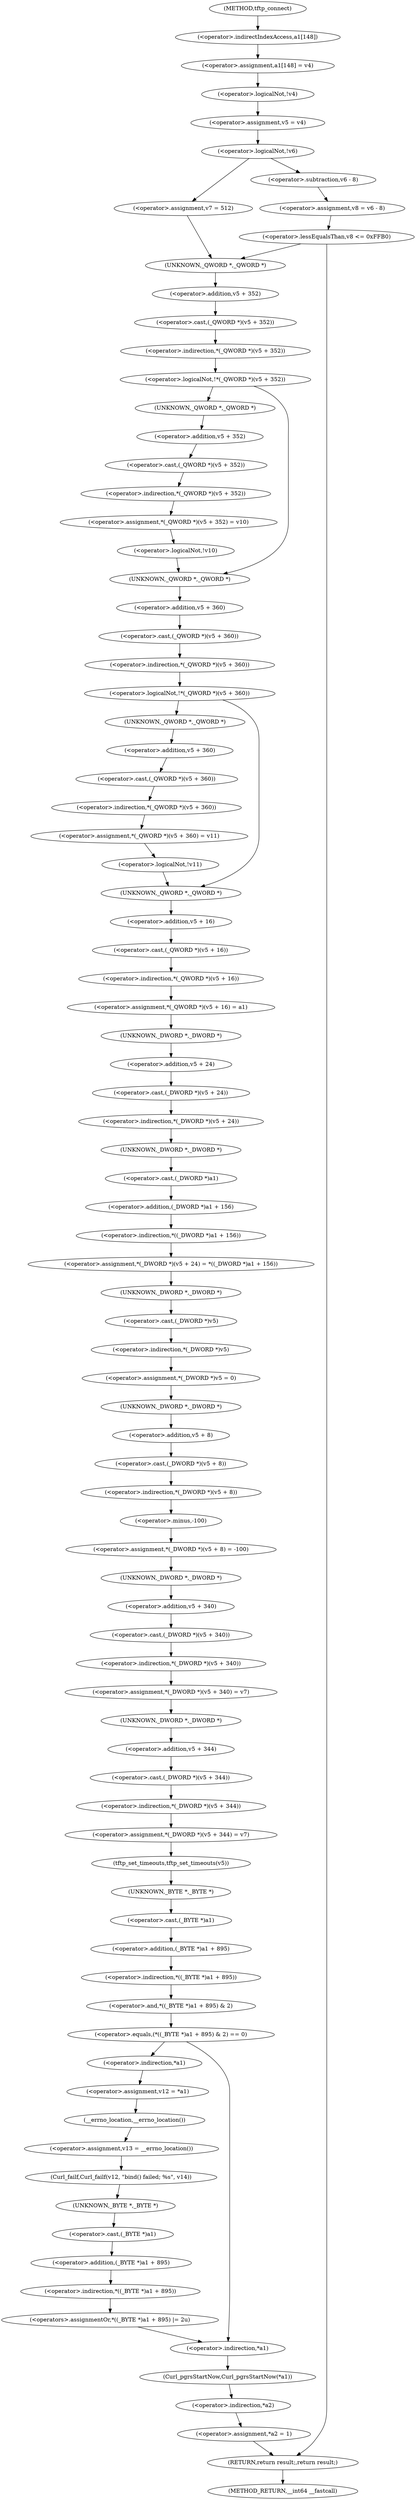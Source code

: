 digraph tftp_connect {  
"1000129" [label = "(<operator>.assignment,a1[148] = v4)" ]
"1000130" [label = "(<operator>.indirectIndexAccess,a1[148])" ]
"1000135" [label = "(<operator>.logicalNot,!v4)" ]
"1000138" [label = "(<operator>.assignment,v5 = v4)" ]
"1000142" [label = "(<operator>.logicalNot,!v6)" ]
"1000145" [label = "(<operator>.assignment,v7 = 512)" ]
"1000149" [label = "(<operator>.assignment,v8 = v6 - 8)" ]
"1000151" [label = "(<operator>.subtraction,v6 - 8)" ]
"1000156" [label = "(<operator>.lessEqualsThan,v8 <= 0xFFB0)" ]
"1000162" [label = "(<operator>.logicalNot,!*(_QWORD *)(v5 + 352))" ]
"1000163" [label = "(<operator>.indirection,*(_QWORD *)(v5 + 352))" ]
"1000164" [label = "(<operator>.cast,(_QWORD *)(v5 + 352))" ]
"1000165" [label = "(UNKNOWN,_QWORD *,_QWORD *)" ]
"1000166" [label = "(<operator>.addition,v5 + 352)" ]
"1000170" [label = "(<operator>.assignment,*(_QWORD *)(v5 + 352) = v10)" ]
"1000171" [label = "(<operator>.indirection,*(_QWORD *)(v5 + 352))" ]
"1000172" [label = "(<operator>.cast,(_QWORD *)(v5 + 352))" ]
"1000173" [label = "(UNKNOWN,_QWORD *,_QWORD *)" ]
"1000174" [label = "(<operator>.addition,v5 + 352)" ]
"1000179" [label = "(<operator>.logicalNot,!v10)" ]
"1000183" [label = "(<operator>.logicalNot,!*(_QWORD *)(v5 + 360))" ]
"1000184" [label = "(<operator>.indirection,*(_QWORD *)(v5 + 360))" ]
"1000185" [label = "(<operator>.cast,(_QWORD *)(v5 + 360))" ]
"1000186" [label = "(UNKNOWN,_QWORD *,_QWORD *)" ]
"1000187" [label = "(<operator>.addition,v5 + 360)" ]
"1000191" [label = "(<operator>.assignment,*(_QWORD *)(v5 + 360) = v11)" ]
"1000192" [label = "(<operator>.indirection,*(_QWORD *)(v5 + 360))" ]
"1000193" [label = "(<operator>.cast,(_QWORD *)(v5 + 360))" ]
"1000194" [label = "(UNKNOWN,_QWORD *,_QWORD *)" ]
"1000195" [label = "(<operator>.addition,v5 + 360)" ]
"1000200" [label = "(<operator>.logicalNot,!v11)" ]
"1000203" [label = "(<operator>.assignment,*(_QWORD *)(v5 + 16) = a1)" ]
"1000204" [label = "(<operator>.indirection,*(_QWORD *)(v5 + 16))" ]
"1000205" [label = "(<operator>.cast,(_QWORD *)(v5 + 16))" ]
"1000206" [label = "(UNKNOWN,_QWORD *,_QWORD *)" ]
"1000207" [label = "(<operator>.addition,v5 + 16)" ]
"1000211" [label = "(<operator>.assignment,*(_DWORD *)(v5 + 24) = *((_DWORD *)a1 + 156))" ]
"1000212" [label = "(<operator>.indirection,*(_DWORD *)(v5 + 24))" ]
"1000213" [label = "(<operator>.cast,(_DWORD *)(v5 + 24))" ]
"1000214" [label = "(UNKNOWN,_DWORD *,_DWORD *)" ]
"1000215" [label = "(<operator>.addition,v5 + 24)" ]
"1000218" [label = "(<operator>.indirection,*((_DWORD *)a1 + 156))" ]
"1000219" [label = "(<operator>.addition,(_DWORD *)a1 + 156)" ]
"1000220" [label = "(<operator>.cast,(_DWORD *)a1)" ]
"1000221" [label = "(UNKNOWN,_DWORD *,_DWORD *)" ]
"1000224" [label = "(<operator>.assignment,*(_DWORD *)v5 = 0)" ]
"1000225" [label = "(<operator>.indirection,*(_DWORD *)v5)" ]
"1000226" [label = "(<operator>.cast,(_DWORD *)v5)" ]
"1000227" [label = "(UNKNOWN,_DWORD *,_DWORD *)" ]
"1000230" [label = "(<operator>.assignment,*(_DWORD *)(v5 + 8) = -100)" ]
"1000231" [label = "(<operator>.indirection,*(_DWORD *)(v5 + 8))" ]
"1000232" [label = "(<operator>.cast,(_DWORD *)(v5 + 8))" ]
"1000233" [label = "(UNKNOWN,_DWORD *,_DWORD *)" ]
"1000234" [label = "(<operator>.addition,v5 + 8)" ]
"1000237" [label = "(<operator>.minus,-100)" ]
"1000239" [label = "(<operator>.assignment,*(_DWORD *)(v5 + 340) = v7)" ]
"1000240" [label = "(<operator>.indirection,*(_DWORD *)(v5 + 340))" ]
"1000241" [label = "(<operator>.cast,(_DWORD *)(v5 + 340))" ]
"1000242" [label = "(UNKNOWN,_DWORD *,_DWORD *)" ]
"1000243" [label = "(<operator>.addition,v5 + 340)" ]
"1000247" [label = "(<operator>.assignment,*(_DWORD *)(v5 + 344) = v7)" ]
"1000248" [label = "(<operator>.indirection,*(_DWORD *)(v5 + 344))" ]
"1000249" [label = "(<operator>.cast,(_DWORD *)(v5 + 344))" ]
"1000250" [label = "(UNKNOWN,_DWORD *,_DWORD *)" ]
"1000251" [label = "(<operator>.addition,v5 + 344)" ]
"1000255" [label = "(tftp_set_timeouts,tftp_set_timeouts(v5))" ]
"1000258" [label = "(<operator>.equals,(*((_BYTE *)a1 + 895) & 2) == 0)" ]
"1000259" [label = "(<operator>.and,*((_BYTE *)a1 + 895) & 2)" ]
"1000260" [label = "(<operator>.indirection,*((_BYTE *)a1 + 895))" ]
"1000261" [label = "(<operator>.addition,(_BYTE *)a1 + 895)" ]
"1000262" [label = "(<operator>.cast,(_BYTE *)a1)" ]
"1000263" [label = "(UNKNOWN,_BYTE *,_BYTE *)" ]
"1000270" [label = "(<operator>.assignment,v12 = *a1)" ]
"1000272" [label = "(<operator>.indirection,*a1)" ]
"1000274" [label = "(<operator>.assignment,v13 = __errno_location())" ]
"1000276" [label = "(__errno_location,__errno_location())" ]
"1000277" [label = "(Curl_failf,Curl_failf(v12, \"bind() failed; %s\", v14))" ]
"1000282" [label = "(<operators>.assignmentOr,*((_BYTE *)a1 + 895) |= 2u)" ]
"1000283" [label = "(<operator>.indirection,*((_BYTE *)a1 + 895))" ]
"1000284" [label = "(<operator>.addition,(_BYTE *)a1 + 895)" ]
"1000285" [label = "(<operator>.cast,(_BYTE *)a1)" ]
"1000286" [label = "(UNKNOWN,_BYTE *,_BYTE *)" ]
"1000290" [label = "(Curl_pgrsStartNow,Curl_pgrsStartNow(*a1))" ]
"1000291" [label = "(<operator>.indirection,*a1)" ]
"1000293" [label = "(<operator>.assignment,*a2 = 1)" ]
"1000294" [label = "(<operator>.indirection,*a2)" ]
"1000298" [label = "(RETURN,return result;,return result;)" ]
"1000113" [label = "(METHOD,tftp_connect)" ]
"1000300" [label = "(METHOD_RETURN,__int64 __fastcall)" ]
  "1000129" -> "1000135" 
  "1000130" -> "1000129" 
  "1000135" -> "1000138" 
  "1000138" -> "1000142" 
  "1000142" -> "1000145" 
  "1000142" -> "1000151" 
  "1000145" -> "1000165" 
  "1000149" -> "1000156" 
  "1000151" -> "1000149" 
  "1000156" -> "1000165" 
  "1000156" -> "1000298" 
  "1000162" -> "1000173" 
  "1000162" -> "1000186" 
  "1000163" -> "1000162" 
  "1000164" -> "1000163" 
  "1000165" -> "1000166" 
  "1000166" -> "1000164" 
  "1000170" -> "1000179" 
  "1000171" -> "1000170" 
  "1000172" -> "1000171" 
  "1000173" -> "1000174" 
  "1000174" -> "1000172" 
  "1000179" -> "1000186" 
  "1000183" -> "1000194" 
  "1000183" -> "1000206" 
  "1000184" -> "1000183" 
  "1000185" -> "1000184" 
  "1000186" -> "1000187" 
  "1000187" -> "1000185" 
  "1000191" -> "1000200" 
  "1000192" -> "1000191" 
  "1000193" -> "1000192" 
  "1000194" -> "1000195" 
  "1000195" -> "1000193" 
  "1000200" -> "1000206" 
  "1000203" -> "1000214" 
  "1000204" -> "1000203" 
  "1000205" -> "1000204" 
  "1000206" -> "1000207" 
  "1000207" -> "1000205" 
  "1000211" -> "1000227" 
  "1000212" -> "1000221" 
  "1000213" -> "1000212" 
  "1000214" -> "1000215" 
  "1000215" -> "1000213" 
  "1000218" -> "1000211" 
  "1000219" -> "1000218" 
  "1000220" -> "1000219" 
  "1000221" -> "1000220" 
  "1000224" -> "1000233" 
  "1000225" -> "1000224" 
  "1000226" -> "1000225" 
  "1000227" -> "1000226" 
  "1000230" -> "1000242" 
  "1000231" -> "1000237" 
  "1000232" -> "1000231" 
  "1000233" -> "1000234" 
  "1000234" -> "1000232" 
  "1000237" -> "1000230" 
  "1000239" -> "1000250" 
  "1000240" -> "1000239" 
  "1000241" -> "1000240" 
  "1000242" -> "1000243" 
  "1000243" -> "1000241" 
  "1000247" -> "1000255" 
  "1000248" -> "1000247" 
  "1000249" -> "1000248" 
  "1000250" -> "1000251" 
  "1000251" -> "1000249" 
  "1000255" -> "1000263" 
  "1000258" -> "1000272" 
  "1000258" -> "1000291" 
  "1000259" -> "1000258" 
  "1000260" -> "1000259" 
  "1000261" -> "1000260" 
  "1000262" -> "1000261" 
  "1000263" -> "1000262" 
  "1000270" -> "1000276" 
  "1000272" -> "1000270" 
  "1000274" -> "1000277" 
  "1000276" -> "1000274" 
  "1000277" -> "1000286" 
  "1000282" -> "1000291" 
  "1000283" -> "1000282" 
  "1000284" -> "1000283" 
  "1000285" -> "1000284" 
  "1000286" -> "1000285" 
  "1000290" -> "1000294" 
  "1000291" -> "1000290" 
  "1000293" -> "1000298" 
  "1000294" -> "1000293" 
  "1000298" -> "1000300" 
  "1000113" -> "1000130" 
}
